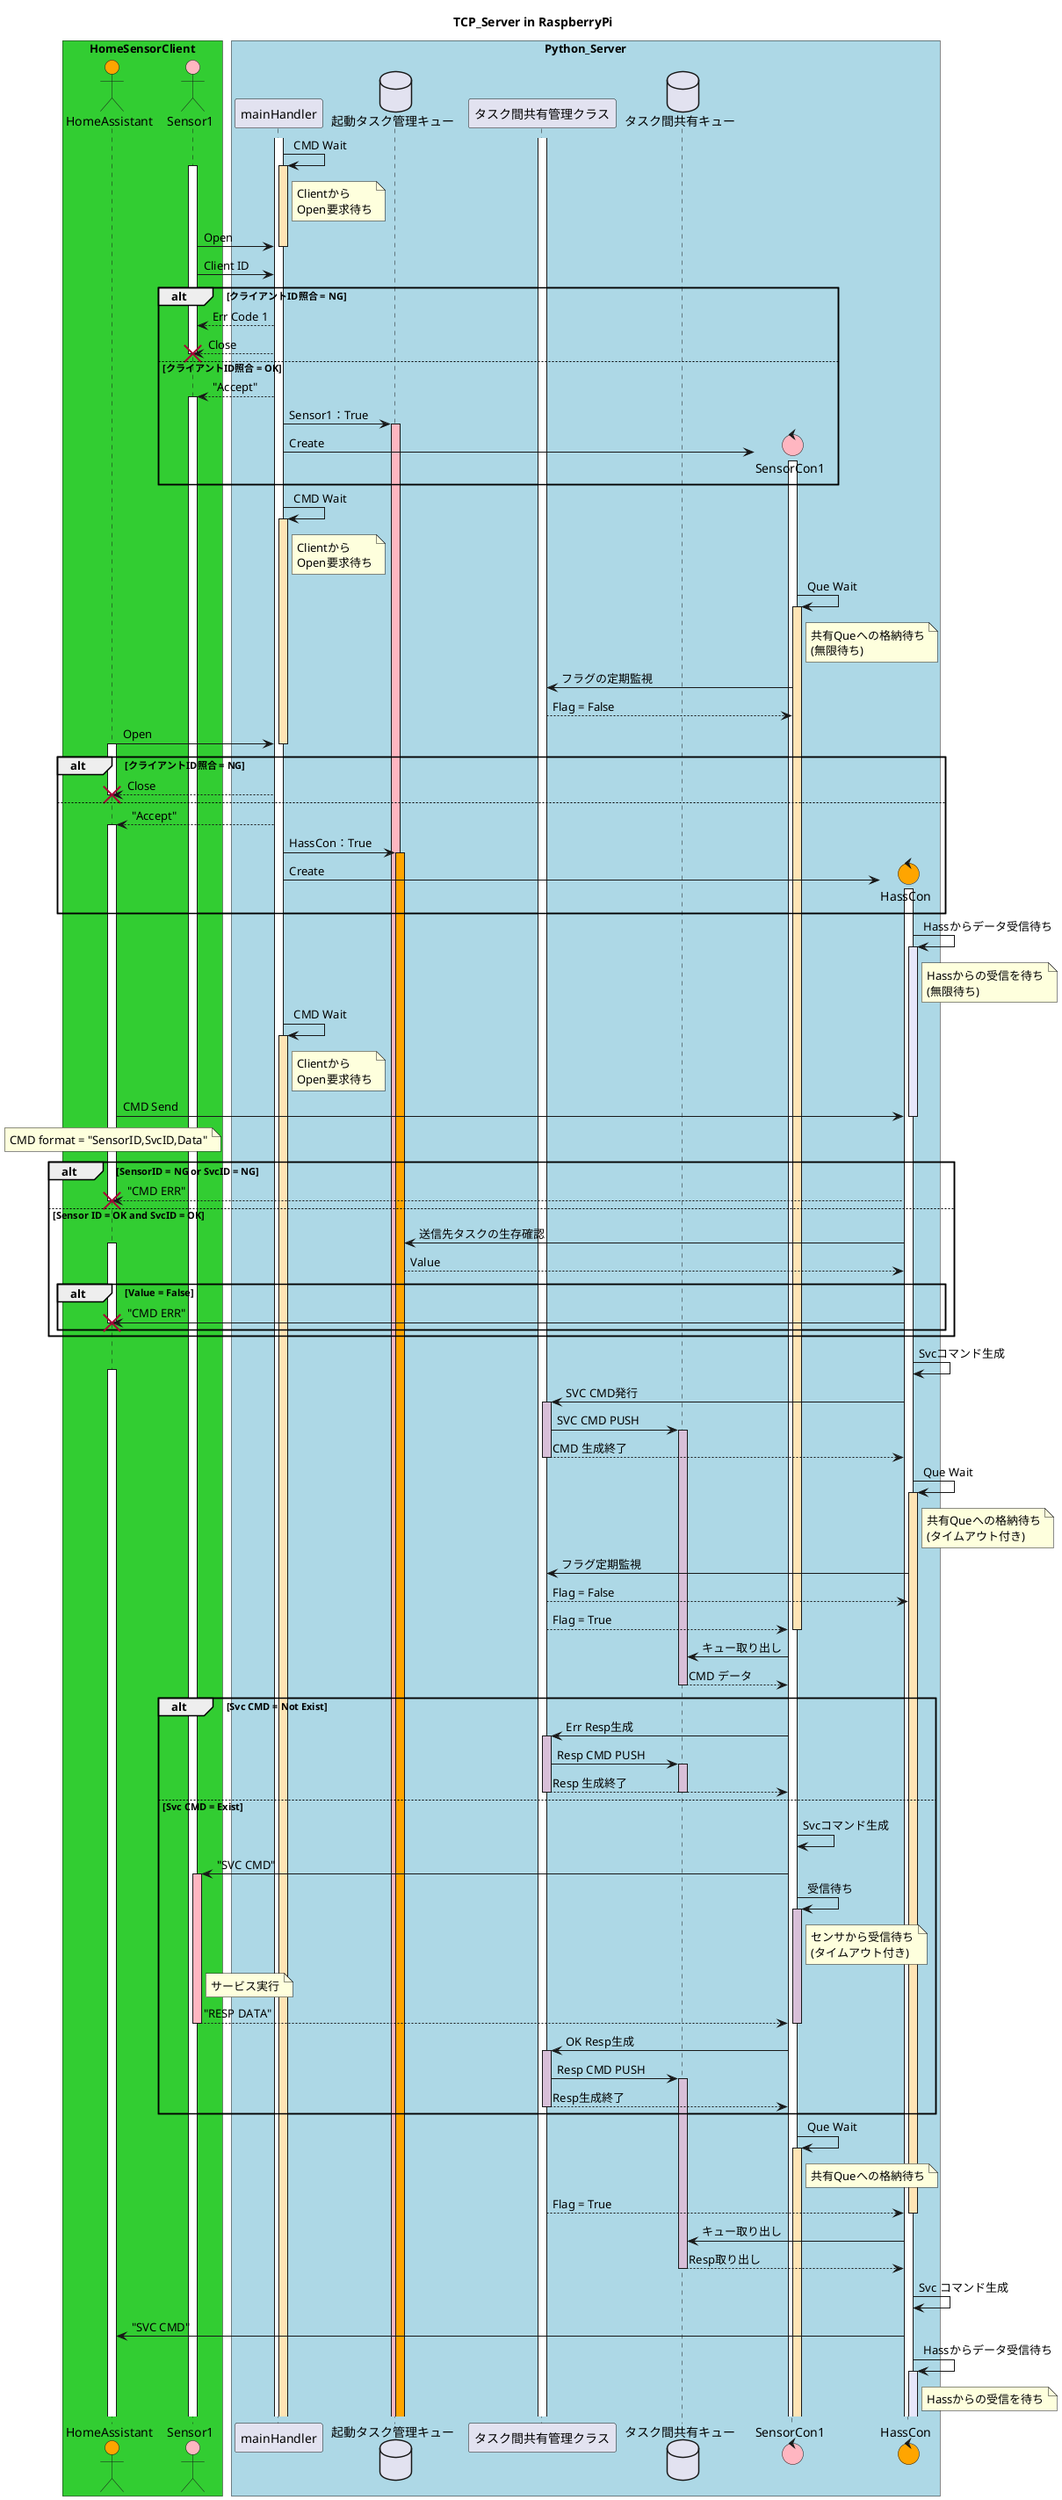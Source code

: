 @startuml

title TCP_Server in RaspberryPi

box "HomeSensorClient" #limegreen
actor HomeAssistant as Hass #orange
actor Sensor1 #lightpink
end box

box "Python_Server" #LightBlue
participant mainHandler as main
database 起動タスク管理キュー as taskQue
participant タスク間共有管理クラス as shareTskMng
database タスク間共有キュー  as shareQue
activate main
activate shareTskMng

main -> main : CMD Wait
note right of main : Clientから\nOpen要求待ち
activate main #moccasin

activate Sensor1
Sensor1 -> main : Open
deactivate main
Sensor1 -> main : Client ID
alt  クライアントID照合 = NG
  main --> Sensor1 : Err Code 1
  main --> Sensor1:Close
  destroy Sensor1
else クライアントID照合 = OK
  main --> Sensor1 :"Accept"
  activate Sensor1
  main -> taskQue : Sensor1：True
  activate taskQue #lightpink
  create control SensorCon1  #lightpink
  main -> SensorCon1 : Create
  activate SensorCon1
end

main -> main : CMD Wait
activate main #moccasin
note right of main : Clientから\nOpen要求待ち

SensorCon1 -> SensorCon1 : Que Wait
note right SensorCon1 : 共有Queへの格納待ち\n(無限待ち)
activate SensorCon1 #moccasin
SensorCon1 -> shareTskMng : フラグの定期監視
shareTskMng --> SensorCon1 : Flag = False

Hass -> main : Open
deactivate main
activate Hass
alt  クライアントID照合 = NG
  main --> Hass:Close
  destroy Hass
else
  main --> Hass :"Accept"
  activate Hass
  main -> taskQue : HassCon：True
  activate taskQue #orange
  create control HassCon  #orange
  main -> HassCon : Create
  activate HassCon
end
HassCon -> HassCon : Hassからデータ受信待ち
activate HassCon #lavender
note right HassCon : Hassからの受信を待ち\n(無限待ち)
main -> main : CMD Wait
note right main  : Clientから\nOpen要求待ち
activate main #moccasin
Hass -> HassCon :CMD Send
deactivate HassCon
note over Hass :CMD format = "SensorID,SvcID,Data"

alt SensorID = NG or SvcID = NG
  HassCon --> Hass : "CMD ERR"
  destroy Hass
else Sensor ID = OK and SvcID = OK
  HassCon -> taskQue : 送信先タスクの生存確認
  activate Hass
  taskQue --> HassCon : Value
  alt Value = False
    HassCon -> Hass : "CMD ERR"
    destroy Hass
  end
end
HassCon -> HassCon :Svcコマンド生成
activate Hass
HassCon -> shareTskMng : SVC CMD発行
activate shareTskMng #thistle
shareTskMng -> shareQue : SVC CMD PUSH
activate shareQue #thistle
shareTskMng --> HassCon : CMD 生成終了
deactivate shareTskMng

HassCon -> HassCon : Que Wait
activate HassCon #moccasin
note right HassCon : 共有Queへの格納待ち\n(タイムアウト付き)
HassCon -> shareTskMng : フラグ定期監視
shareTskMng --> HassCon :Flag = False
shareTskMng --> SensorCon1 : Flag = True
deactivate SensorCon1

SensorCon1 -> shareQue : キュー取り出し
shareQue --> SensorCon1 : CMD データ
deactivate shareQue

alt Svc CMD = Not Exist
  SensorCon1 -> shareTskMng : Err Resp生成
  activate shareTskMng #thistle
  shareTskMng -> shareQue :Resp CMD PUSH
  activate shareQue #thistle
  shareTskMng --> SensorCon1 :Resp 生成終了
  deactivate shareTskMng
  deactivate shareQue
else Svc CMD = Exist
  SensorCon1 -> SensorCon1 : Svcコマンド生成
  SensorCon1 -> Sensor1 : "SVC CMD"
  activate Sensor1 #lightpink
  SensorCon1 -> SensorCon1 : 受信待ち
  note right of SensorCon1:センサから受信待ち\n(タイムアウト付き)
  activate SensorCon1 #thistle
  note right of Sensor1 : サービス実行
  Sensor1 --> SensorCon1 : "RESP DATA"
  deactivate Sensor1
  deactivate SensorCon1
  SensorCon1 -> shareTskMng : OK Resp生成
  activate shareTskMng #thistle
  shareTskMng -> shareQue : Resp CMD PUSH
  activate shareQue #thistle
  shareTskMng --> SensorCon1 : Resp生成終了
  deactivate shareTskMng
end

SensorCon1 -> SensorCon1 : Que Wait
activate SensorCon1 #moccasin
note right SensorCon1 : 共有Queへの格納待ち

shareTskMng --> HassCon : Flag = True
deactivate HassCon

HassCon -> shareQue : キュー取り出し
shareQue --> HassCon : Resp取り出し
deactivate shareQue
HassCon -> HassCon : Svc コマンド生成
HassCon -> Hass : "SVC CMD"

HassCon -> HassCon : Hassからデータ受信待ち
activate HassCon #lavender
note right HassCon : Hassからの受信を待ち


end box
@enduml
